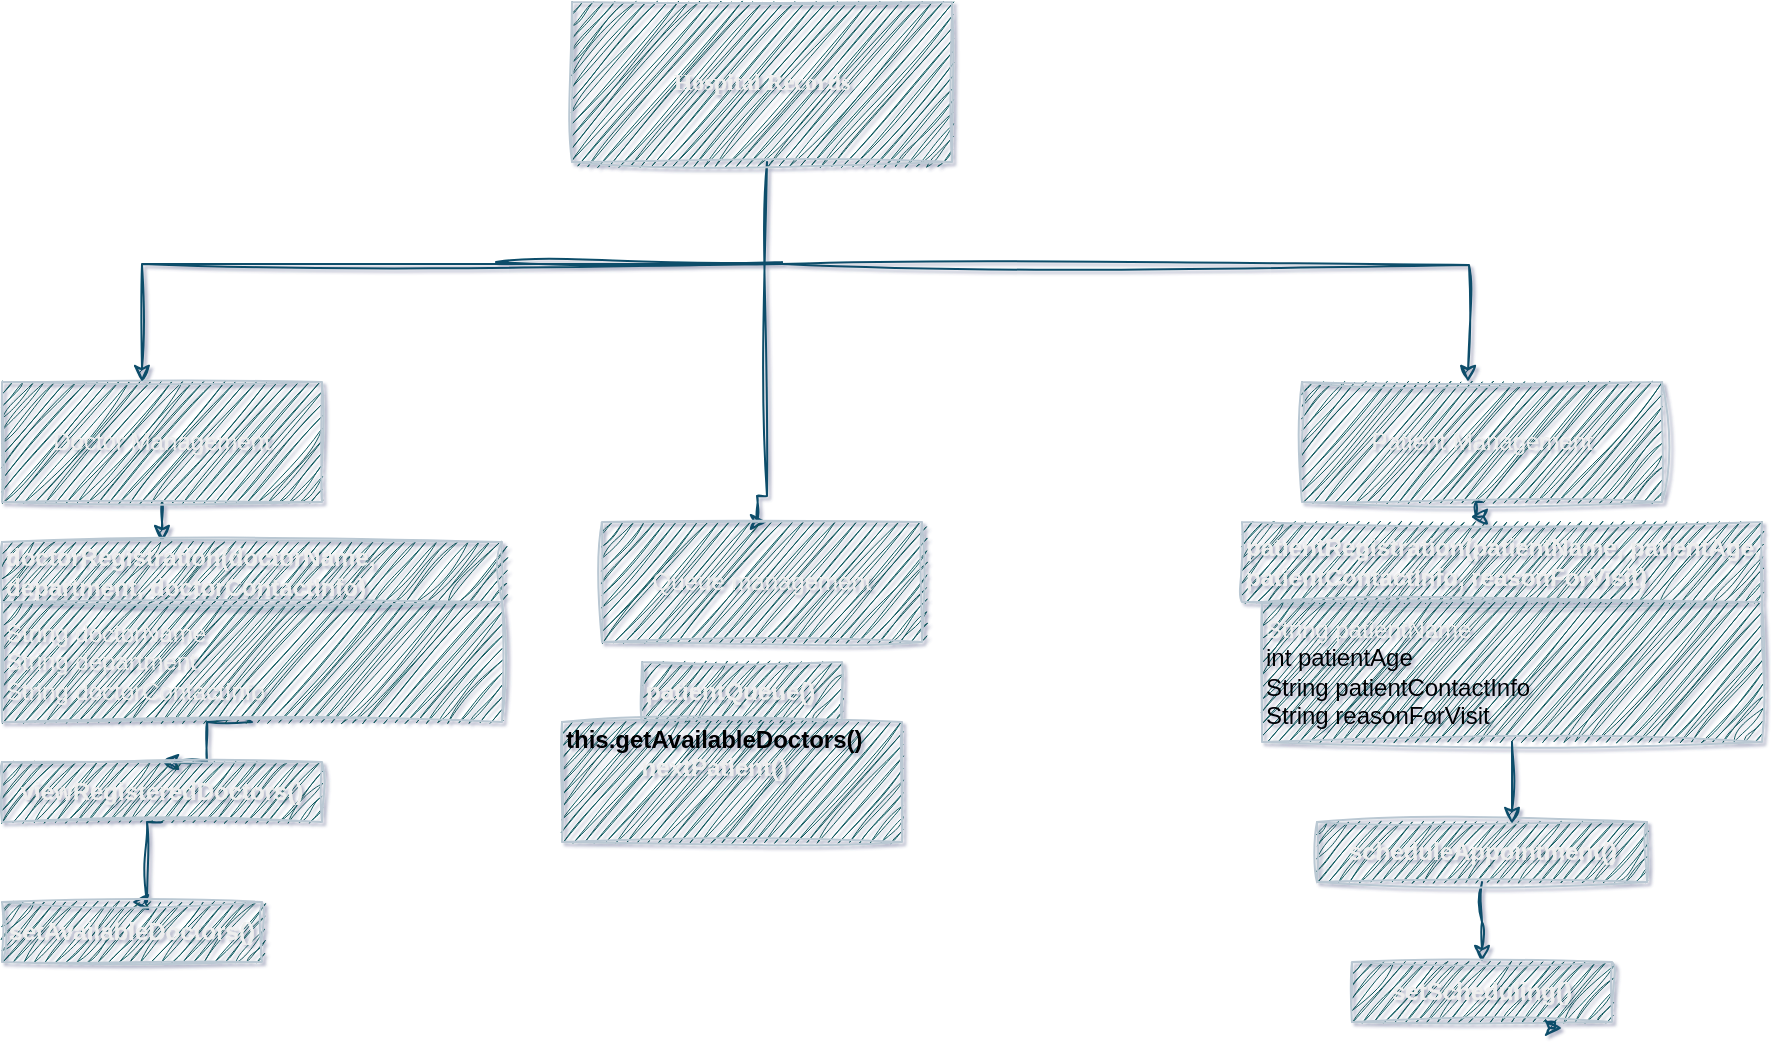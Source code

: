 <mxfile version="28.1.2">
  <diagram name="Page-1" id="DTE_5zPNwRGtIzDRRzem">
    <mxGraphModel dx="872" dy="529" grid="0" gridSize="10" guides="1" tooltips="1" connect="1" arrows="1" fold="1" page="1" pageScale="1" pageWidth="850" pageHeight="1100" math="0" shadow="1">
      <root>
        <mxCell id="0" />
        <mxCell id="1" parent="0" />
        <mxCell id="A0-HN7C7BS5goOcvQzFF-11" style="edgeStyle=orthogonalEdgeStyle;rounded=0;orthogonalLoop=1;jettySize=auto;html=1;labelBackgroundColor=none;strokeColor=#0B4D6A;fontColor=default;sketch=1;curveFitting=1;jiggle=2;" edge="1" parent="1">
          <mxGeometry relative="1" as="geometry">
            <mxPoint x="743" y="200" as="targetPoint" />
            <mxPoint x="400" y="141" as="sourcePoint" />
          </mxGeometry>
        </mxCell>
        <mxCell id="A0-HN7C7BS5goOcvQzFF-17" style="edgeStyle=orthogonalEdgeStyle;rounded=0;orthogonalLoop=1;jettySize=auto;html=1;exitX=0.5;exitY=1;exitDx=0;exitDy=0;labelBackgroundColor=none;strokeColor=#0B4D6A;fontColor=default;sketch=1;curveFitting=1;jiggle=2;" edge="1" parent="1">
          <mxGeometry relative="1" as="geometry">
            <mxPoint x="392.5" y="270" as="targetPoint" />
            <mxPoint x="392.5" y="90" as="sourcePoint" />
            <Array as="points">
              <mxPoint x="387.5" y="257" />
            </Array>
          </mxGeometry>
        </mxCell>
        <mxCell id="A0-HN7C7BS5goOcvQzFF-1" value="Hospital Records" style="rounded=0;whiteSpace=wrap;html=1;fontStyle=1;fontFamily=Verdana;labelBackgroundColor=none;fillColor=#09555B;strokeColor=#BAC8D3;fontColor=#EEEEEE;sketch=1;curveFitting=1;jiggle=2;" vertex="1" parent="1">
          <mxGeometry x="295" y="10" width="190" height="80" as="geometry" />
        </mxCell>
        <mxCell id="A0-HN7C7BS5goOcvQzFF-18" value="Patient Management" style="rounded=0;whiteSpace=wrap;html=1;labelBackgroundColor=none;fillColor=#09555B;strokeColor=#BAC8D3;fontColor=#EEEEEE;sketch=1;curveFitting=1;jiggle=2;" vertex="1" parent="1">
          <mxGeometry x="660" y="200" width="180" height="60" as="geometry" />
        </mxCell>
        <mxCell id="A0-HN7C7BS5goOcvQzFF-32" style="edgeStyle=elbowEdgeStyle;rounded=0;orthogonalLoop=1;jettySize=auto;html=1;exitX=0.5;exitY=1;exitDx=0;exitDy=0;labelBackgroundColor=none;strokeColor=#0B4D6A;fontColor=default;sketch=1;curveFitting=1;jiggle=2;" edge="1" parent="1" source="A0-HN7C7BS5goOcvQzFF-20" target="A0-HN7C7BS5goOcvQzFF-26">
          <mxGeometry relative="1" as="geometry" />
        </mxCell>
        <mxCell id="A0-HN7C7BS5goOcvQzFF-20" value="Doctor Management" style="rounded=0;whiteSpace=wrap;html=1;labelBackgroundColor=none;fillColor=#09555B;strokeColor=#BAC8D3;fontColor=#EEEEEE;sketch=1;curveFitting=1;jiggle=2;" vertex="1" parent="1">
          <mxGeometry x="10" y="200" width="160" height="60" as="geometry" />
        </mxCell>
        <mxCell id="A0-HN7C7BS5goOcvQzFF-21" value="Queue management" style="rounded=0;whiteSpace=wrap;html=1;labelBackgroundColor=none;fillColor=#09555B;strokeColor=#BAC8D3;fontColor=#EEEEEE;sketch=1;curveFitting=1;jiggle=2;" vertex="1" parent="1">
          <mxGeometry x="310" y="270" width="160" height="60" as="geometry" />
        </mxCell>
        <mxCell id="A0-HN7C7BS5goOcvQzFF-23" style="edgeStyle=orthogonalEdgeStyle;rounded=0;orthogonalLoop=1;jettySize=auto;html=1;labelBackgroundColor=none;strokeColor=#0B4D6A;fontColor=default;sketch=1;curveFitting=1;jiggle=2;" edge="1" parent="1">
          <mxGeometry relative="1" as="geometry">
            <mxPoint x="80" y="200" as="targetPoint" />
            <mxPoint x="257" y="140" as="sourcePoint" />
            <Array as="points">
              <mxPoint x="400" y="140" />
              <mxPoint x="400" y="141" />
              <mxPoint x="80" y="141" />
            </Array>
          </mxGeometry>
        </mxCell>
        <mxCell id="A0-HN7C7BS5goOcvQzFF-26" value="doctorRegistration(doctorName, department, doctorContactInfo)" style="rounded=0;whiteSpace=wrap;html=1;fontStyle=1;align=left;labelBackgroundColor=none;fillColor=#09555B;strokeColor=#BAC8D3;fontColor=#EEEEEE;sketch=1;curveFitting=1;jiggle=2;" vertex="1" parent="1">
          <mxGeometry x="10" y="280" width="250" height="30" as="geometry" />
        </mxCell>
        <mxCell id="A0-HN7C7BS5goOcvQzFF-27" style="edgeStyle=elbowEdgeStyle;rounded=0;orthogonalLoop=1;jettySize=auto;html=1;exitX=0.5;exitY=1;exitDx=0;exitDy=0;labelBackgroundColor=none;strokeColor=#0B4D6A;fontColor=default;sketch=1;curveFitting=1;jiggle=2;" edge="1" parent="1">
          <mxGeometry relative="1" as="geometry">
            <mxPoint x="75" y="400" as="sourcePoint" />
            <mxPoint x="75" y="400" as="targetPoint" />
          </mxGeometry>
        </mxCell>
        <mxCell id="A0-HN7C7BS5goOcvQzFF-33" style="edgeStyle=elbowEdgeStyle;rounded=0;orthogonalLoop=1;jettySize=auto;html=1;exitX=0.5;exitY=1;exitDx=0;exitDy=0;entryX=0.5;entryY=0;entryDx=0;entryDy=0;labelBackgroundColor=none;strokeColor=#0B4D6A;fontColor=default;sketch=1;curveFitting=1;jiggle=2;" edge="1" parent="1" source="A0-HN7C7BS5goOcvQzFF-29" target="A0-HN7C7BS5goOcvQzFF-30">
          <mxGeometry relative="1" as="geometry" />
        </mxCell>
        <mxCell id="A0-HN7C7BS5goOcvQzFF-29" value="String doctorName&lt;div&gt;String department&lt;/div&gt;&lt;div&gt;String doctorContactInfo&lt;/div&gt;" style="rounded=0;whiteSpace=wrap;html=1;align=left;labelBackgroundColor=none;fillColor=#09555B;strokeColor=#BAC8D3;fontColor=#EEEEEE;sketch=1;curveFitting=1;jiggle=2;" vertex="1" parent="1">
          <mxGeometry x="10" y="310" width="250" height="60" as="geometry" />
        </mxCell>
        <mxCell id="A0-HN7C7BS5goOcvQzFF-34" style="edgeStyle=elbowEdgeStyle;rounded=0;orthogonalLoop=1;jettySize=auto;html=1;exitX=0.5;exitY=1;exitDx=0;exitDy=0;entryX=0.5;entryY=0;entryDx=0;entryDy=0;labelBackgroundColor=none;strokeColor=#0B4D6A;fontColor=default;sketch=1;curveFitting=1;jiggle=2;" edge="1" parent="1" source="A0-HN7C7BS5goOcvQzFF-30" target="A0-HN7C7BS5goOcvQzFF-31">
          <mxGeometry relative="1" as="geometry" />
        </mxCell>
        <mxCell id="A0-HN7C7BS5goOcvQzFF-30" value="viewRegisteredDoctors()" style="rounded=0;whiteSpace=wrap;html=1;fontStyle=1;labelBackgroundColor=none;fillColor=#09555B;strokeColor=#BAC8D3;fontColor=#EEEEEE;sketch=1;curveFitting=1;jiggle=2;" vertex="1" parent="1">
          <mxGeometry x="10" y="390" width="160" height="30" as="geometry" />
        </mxCell>
        <mxCell id="A0-HN7C7BS5goOcvQzFF-31" value="setAvailableDoctors()" style="rounded=0;whiteSpace=wrap;html=1;fontStyle=1;labelBackgroundColor=none;fillColor=#09555B;strokeColor=#BAC8D3;fontColor=#EEEEEE;sketch=1;curveFitting=1;jiggle=2;" vertex="1" parent="1">
          <mxGeometry x="10" y="460" width="130" height="30" as="geometry" />
        </mxCell>
        <mxCell id="A0-HN7C7BS5goOcvQzFF-36" value="patientRegistration(patientName, patientAge, patientContactInfo, reasonForVisit)" style="rounded=0;whiteSpace=wrap;html=1;fontStyle=1;align=left;labelBackgroundColor=none;fillColor=#09555B;strokeColor=#BAC8D3;fontColor=#EEEEEE;sketch=1;curveFitting=1;jiggle=2;" vertex="1" parent="1">
          <mxGeometry x="630" y="270" width="260" height="40" as="geometry" />
        </mxCell>
        <mxCell id="A0-HN7C7BS5goOcvQzFF-37" value="String patientName&lt;div&gt;&lt;span style=&quot;background-color: transparent; color: light-dark(rgb(0, 0, 0), rgb(255, 255, 255));&quot;&gt;int patientAge&lt;/span&gt;&lt;/div&gt;&lt;div&gt;&lt;span style=&quot;background-color: transparent; color: light-dark(rgb(0, 0, 0), rgb(255, 255, 255));&quot;&gt;String patientContactInfo&lt;/span&gt;&lt;/div&gt;&lt;div&gt;&lt;span style=&quot;background-color: transparent; color: light-dark(rgb(0, 0, 0), rgb(255, 255, 255));&quot;&gt;String reasonForVisit&lt;/span&gt;&lt;/div&gt;" style="rounded=0;whiteSpace=wrap;html=1;align=left;labelBackgroundColor=none;fillColor=#09555B;strokeColor=#BAC8D3;fontColor=#EEEEEE;sketch=1;curveFitting=1;jiggle=2;" vertex="1" parent="1">
          <mxGeometry x="640" y="310" width="250" height="70" as="geometry" />
        </mxCell>
        <mxCell id="A0-HN7C7BS5goOcvQzFF-43" style="edgeStyle=elbowEdgeStyle;rounded=0;orthogonalLoop=1;jettySize=auto;html=1;exitX=0.5;exitY=1;exitDx=0;exitDy=0;entryX=0.5;entryY=0;entryDx=0;entryDy=0;labelBackgroundColor=none;strokeColor=#0B4D6A;fontColor=default;sketch=1;curveFitting=1;jiggle=2;" edge="1" parent="1" source="A0-HN7C7BS5goOcvQzFF-38" target="A0-HN7C7BS5goOcvQzFF-41">
          <mxGeometry relative="1" as="geometry" />
        </mxCell>
        <mxCell id="A0-HN7C7BS5goOcvQzFF-38" value="scheduleAppointment()" style="rounded=0;whiteSpace=wrap;html=1;fontStyle=1;labelBackgroundColor=none;fillColor=#09555B;strokeColor=#BAC8D3;fontColor=#EEEEEE;sketch=1;curveFitting=1;jiggle=2;" vertex="1" parent="1">
          <mxGeometry x="667.5" y="420" width="165" height="30" as="geometry" />
        </mxCell>
        <mxCell id="A0-HN7C7BS5goOcvQzFF-39" style="edgeStyle=elbowEdgeStyle;rounded=0;orthogonalLoop=1;jettySize=auto;html=1;exitX=0.5;exitY=1;exitDx=0;exitDy=0;entryX=0.44;entryY=-0.067;entryDx=0;entryDy=0;entryPerimeter=0;labelBackgroundColor=none;strokeColor=#0B4D6A;fontColor=default;sketch=1;curveFitting=1;jiggle=2;" edge="1" parent="1" source="A0-HN7C7BS5goOcvQzFF-18" target="A0-HN7C7BS5goOcvQzFF-36">
          <mxGeometry relative="1" as="geometry" />
        </mxCell>
        <mxCell id="A0-HN7C7BS5goOcvQzFF-40" style="edgeStyle=elbowEdgeStyle;rounded=0;orthogonalLoop=1;jettySize=auto;html=1;exitX=0.5;exitY=1;exitDx=0;exitDy=0;entryX=0.591;entryY=0.033;entryDx=0;entryDy=0;entryPerimeter=0;labelBackgroundColor=none;strokeColor=#0B4D6A;fontColor=default;sketch=1;curveFitting=1;jiggle=2;" edge="1" parent="1" source="A0-HN7C7BS5goOcvQzFF-37" target="A0-HN7C7BS5goOcvQzFF-38">
          <mxGeometry relative="1" as="geometry" />
        </mxCell>
        <mxCell id="A0-HN7C7BS5goOcvQzFF-41" value="setScheduling()" style="rounded=0;whiteSpace=wrap;html=1;fontStyle=1;labelBackgroundColor=none;fillColor=#09555B;strokeColor=#BAC8D3;fontColor=#EEEEEE;sketch=1;curveFitting=1;jiggle=2;" vertex="1" parent="1">
          <mxGeometry x="685" y="490" width="130" height="30" as="geometry" />
        </mxCell>
        <mxCell id="A0-HN7C7BS5goOcvQzFF-42" style="edgeStyle=elbowEdgeStyle;rounded=0;orthogonalLoop=1;jettySize=auto;html=1;exitX=0.75;exitY=1;exitDx=0;exitDy=0;entryX=0.808;entryY=1.1;entryDx=0;entryDy=0;entryPerimeter=0;labelBackgroundColor=none;strokeColor=#0B4D6A;fontColor=default;sketch=1;curveFitting=1;jiggle=2;" edge="1" parent="1" source="A0-HN7C7BS5goOcvQzFF-41" target="A0-HN7C7BS5goOcvQzFF-41">
          <mxGeometry relative="1" as="geometry" />
        </mxCell>
        <mxCell id="A0-HN7C7BS5goOcvQzFF-44" value="patientQueue()" style="rounded=0;whiteSpace=wrap;html=1;fontStyle=1;align=left;labelBackgroundColor=none;fillColor=#09555B;strokeColor=#BAC8D3;fontColor=#EEEEEE;sketch=1;curveFitting=1;jiggle=2;" vertex="1" parent="1">
          <mxGeometry x="330" y="340" width="100" height="30" as="geometry" />
        </mxCell>
        <mxCell id="A0-HN7C7BS5goOcvQzFF-45" style="edgeStyle=elbowEdgeStyle;rounded=0;orthogonalLoop=1;jettySize=auto;html=1;exitX=0.5;exitY=1;exitDx=0;exitDy=0;labelBackgroundColor=none;strokeColor=#0B4D6A;fontColor=default;sketch=1;curveFitting=1;jiggle=2;" edge="1" parent="1" source="A0-HN7C7BS5goOcvQzFF-44" target="A0-HN7C7BS5goOcvQzFF-44">
          <mxGeometry relative="1" as="geometry" />
        </mxCell>
        <mxCell id="A0-HN7C7BS5goOcvQzFF-46" value="&lt;div style=&quot;text-align: center;&quot;&gt;&lt;span style=&quot;font-weight: 700; background-color: transparent; color: light-dark(rgb(0, 0, 0), rgb(255, 255, 255));&quot;&gt;this.getAvailableDoctors()&lt;/span&gt;&lt;/div&gt;&lt;div style=&quot;text-align: center;&quot;&gt;&lt;b&gt;nextPatient()&lt;/b&gt;&lt;/div&gt;&lt;div&gt;&lt;div style=&quot;text-align: center;&quot;&gt;&lt;b&gt;&lt;br&gt;&lt;/b&gt;&lt;/div&gt;&lt;div style=&quot;text-align: center;&quot;&gt;&lt;span style=&quot;font-weight: 700;&quot;&gt;&lt;br&gt;&lt;/span&gt;&lt;/div&gt;&lt;/div&gt;" style="rounded=0;whiteSpace=wrap;html=1;align=left;labelBackgroundColor=none;fillColor=#09555B;strokeColor=#BAC8D3;fontColor=#EEEEEE;sketch=1;curveFitting=1;jiggle=2;" vertex="1" parent="1">
          <mxGeometry x="290" y="370" width="170" height="60" as="geometry" />
        </mxCell>
      </root>
    </mxGraphModel>
  </diagram>
</mxfile>
